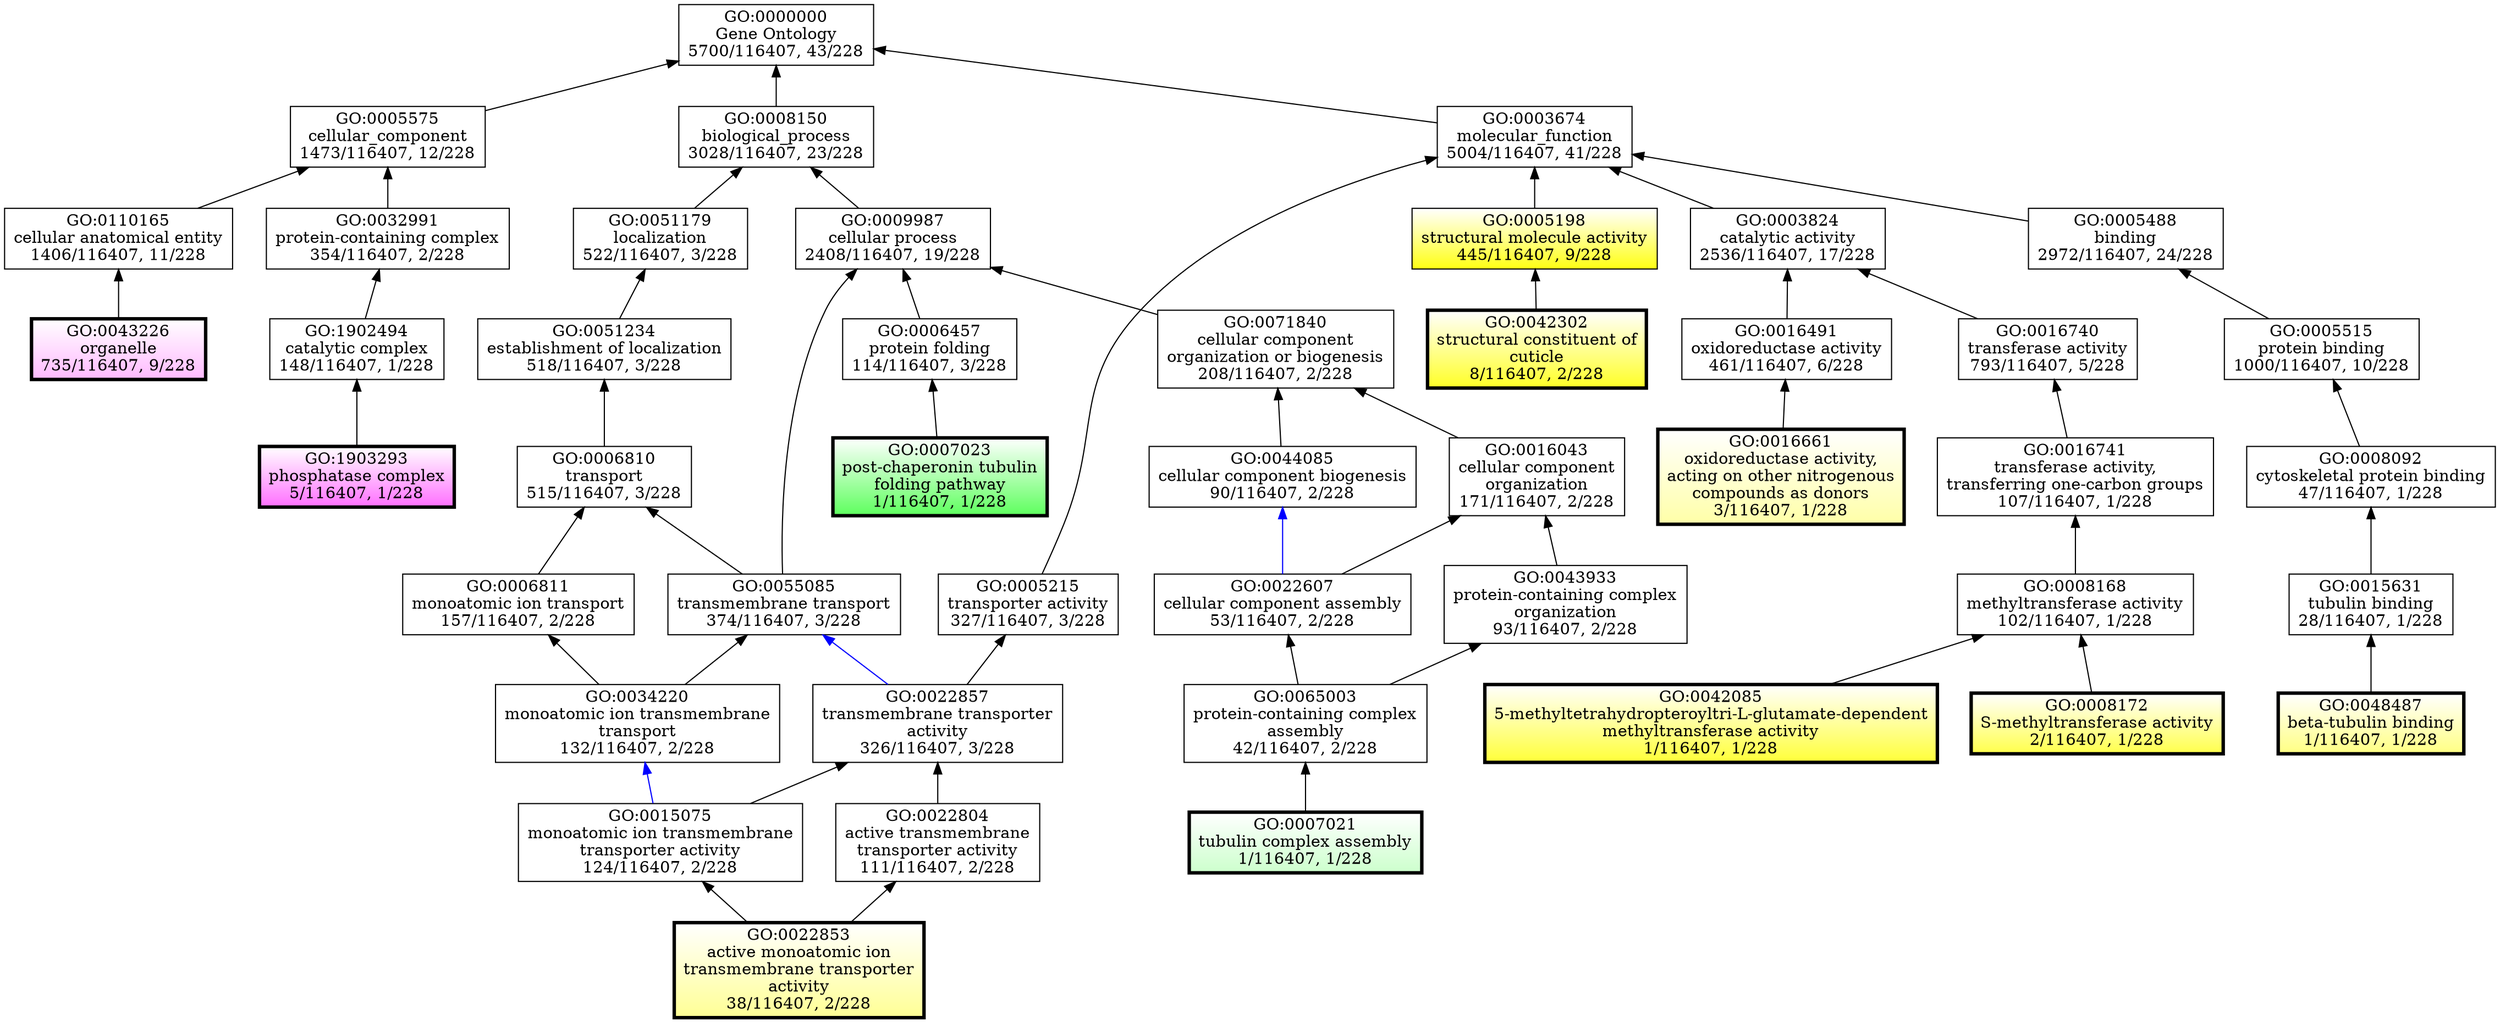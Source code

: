 /* Generated with Ontologizer 2.1 build 20160628-1269 */
digraph G {nodesep=0.4;
GO_0000000[shape="box",label="GO:0000000\nGene Ontology\n5700/116407, 43/228"];
GO_1902494[shape="box",label="GO:1902494\ncatalytic complex\n148/116407, 1/228"];
GO_0009987[shape="box",label="GO:0009987\ncellular process\n2408/116407, 19/228"];
GO_0022853[shape="box",label="GO:0022853\nactive monoatomic ion\ntransmembrane transporter\nactivity\n38/116407, 2/228",gradientangle=270,style="filled,setlinewidth(3)",fillcolor="white:0.166667,0.418182,1.000000"];
GO_0005575[shape="box",label="GO:0005575\ncellular_component\n1473/116407, 12/228"];
GO_0022857[shape="box",label="GO:0022857\ntransmembrane transporter\nactivity\n326/116407, 3/228"];
GO_0005515[shape="box",label="GO:0005515\nprotein binding\n1000/116407, 10/228"];
GO_0005198[shape="box",label="GO:0005198\nstructural molecule activity\n445/116407, 9/228",gradientangle=270,style="filled",fillcolor="white:0.166667,0.927273,1.000000"];
GO_0015631[shape="box",label="GO:0015631\ntubulin binding\n28/116407, 1/228"];
GO_0022607[shape="box",label="GO:0022607\ncellular component assembly\n53/116407, 2/228"];
GO_0022804[shape="box",label="GO:0022804\nactive transmembrane\ntransporter activity\n111/116407, 2/228"];
GO_0110165[shape="box",label="GO:0110165\ncellular anatomical entity\n1406/116407, 11/228"];
GO_0016661[shape="box",label="GO:0016661\noxidoreductase activity,\nacting on other nitrogenous\ncompounds as donors\n3/116407, 1/228",gradientangle=270,style="filled,setlinewidth(3)",fillcolor="white:0.166667,0.345455,1.000000"];
GO_0008150[shape="box",label="GO:0008150\nbiological_process\n3028/116407, 23/228"];
GO_0003674[shape="box",label="GO:0003674\nmolecular_function\n5004/116407, 41/228"];
GO_0006810[shape="box",label="GO:0006810\ntransport\n515/116407, 3/228"];
GO_0043226[shape="box",label="GO:0043226\norganelle\n735/116407, 9/228",gradientangle=270,style="filled,setlinewidth(3)",fillcolor="white:0.833333,0.272727,1.000000"];
GO_0006811[shape="box",label="GO:0006811\nmonoatomic ion transport\n157/116407, 2/228"];
GO_0008092[shape="box",label="GO:0008092\ncytoskeletal protein binding\n47/116407, 1/228"];
GO_0043933[shape="box",label="GO:0043933\nprotein-containing complex\norganization\n93/116407, 2/228"];
GO_0032991[shape="box",label="GO:0032991\nprotein-containing complex\n354/116407, 2/228"];
GO_0005215[shape="box",label="GO:0005215\ntransporter activity\n327/116407, 3/228"];
GO_1903293[shape="box",label="GO:1903293\nphosphatase complex\n5/116407, 1/228",gradientangle=270,style="filled,setlinewidth(3)",fillcolor="white:0.833333,0.563636,1.000000"];
GO_0071840[shape="box",label="GO:0071840\ncellular component\norganization or biogenesis\n208/116407, 2/228"];
GO_0051234[shape="box",label="GO:0051234\nestablishment of localization\n518/116407, 3/228"];
GO_0015075[shape="box",label="GO:0015075\nmonoatomic ion transmembrane\ntransporter activity\n124/116407, 2/228"];
GO_0016740[shape="box",label="GO:0016740\ntransferase activity\n793/116407, 5/228"];
GO_0042085[shape="box",label="GO:0042085\n5-methyltetrahydropteroyltri-L-glutamate-dependent\nmethyltransferase activity\n1/116407, 1/228",gradientangle=270,style="filled,setlinewidth(3)",fillcolor="white:0.166667,0.781818,1.000000"];
GO_0016741[shape="box",label="GO:0016741\ntransferase activity,\ntransferring one-carbon groups\n107/116407, 1/228"];
GO_0048487[shape="box",label="GO:0048487\nbeta-tubulin binding\n1/116407, 1/228",gradientangle=270,style="filled,setlinewidth(3)",fillcolor="white:0.166667,0.490909,1.000000"];
GO_0008168[shape="box",label="GO:0008168\nmethyltransferase activity\n102/116407, 1/228"];
GO_0016491[shape="box",label="GO:0016491\noxidoreductase activity\n461/116407, 6/228"];
GO_0051179[shape="box",label="GO:0051179\nlocalization\n522/116407, 3/228"];
GO_0065003[shape="box",label="GO:0065003\nprotein-containing complex\nassembly\n42/116407, 2/228"];
GO_0016043[shape="box",label="GO:0016043\ncellular component\norganization\n171/116407, 2/228"];
GO_0034220[shape="box",label="GO:0034220\nmonoatomic ion transmembrane\ntransport\n132/116407, 2/228"];
GO_0008172[shape="box",label="GO:0008172\nS-methyltransferase activity\n2/116407, 1/228",gradientangle=270,style="filled,setlinewidth(3)",fillcolor="white:0.166667,0.709091,1.000000"];
GO_0055085[shape="box",label="GO:0055085\ntransmembrane transport\n374/116407, 3/228"];
GO_0007021[shape="box",label="GO:0007021\ntubulin complex assembly\n1/116407, 1/228",gradientangle=270,style="filled,setlinewidth(3)",fillcolor="white:0.333333,0.200000,1.000000"];
GO_0007023[shape="box",label="GO:0007023\npost-chaperonin tubulin\nfolding pathway\n1/116407, 1/228",gradientangle=270,style="filled,setlinewidth(3)",fillcolor="white:0.333333,0.636364,1.000000"];
GO_0003824[shape="box",label="GO:0003824\ncatalytic activity\n2536/116407, 17/228"];
GO_0005488[shape="box",label="GO:0005488\nbinding\n2972/116407, 24/228"];
GO_0044085[shape="box",label="GO:0044085\ncellular component biogenesis\n90/116407, 2/228"];
GO_0006457[shape="box",label="GO:0006457\nprotein folding\n114/116407, 3/228"];
GO_0042302[shape="box",label="GO:0042302\nstructural constituent of\ncuticle\n8/116407, 2/228",gradientangle=270,style="filled,setlinewidth(3)",fillcolor="white:0.166667,0.854545,1.000000"];
GO_0000000 -> GO_0003674[color=black,dir="back",tooltip="molecular_function  Gene Ontology"];

GO_0000000 -> GO_0005575[color=black,dir="back",tooltip="cellular_component  Gene Ontology"];

GO_0000000 -> GO_0008150[color=black,dir="back",tooltip="biological_process  Gene Ontology"];

GO_1902494 -> GO_1903293[color=black,dir="back",tooltip="phosphatase complex is a catalytic complex"];

GO_0009987 -> GO_0071840[color=black,dir="back",tooltip="cellular component organization or biogenesis is a cellular process"];

GO_0009987 -> GO_0006457[color=black,dir="back",tooltip="protein folding is a cellular process"];

GO_0009987 -> GO_0055085[color=black,dir="back",tooltip="transmembrane transport is a cellular process"];

GO_0005575 -> GO_0032991[color=black,dir="back",tooltip="protein-containing complex is a cellular_component"];

GO_0005575 -> GO_0110165[color=black,dir="back",tooltip="cellular anatomical entity is a cellular_component"];

GO_0022857 -> GO_0015075[color=black,dir="back",tooltip="monoatomic ion transmembrane transporter activity is a transmembrane transporter activity"];

GO_0022857 -> GO_0022804[color=black,dir="back",tooltip="active transmembrane transporter activity is a transmembrane transporter activity"];

GO_0005515 -> GO_0008092[color=black,dir="back",tooltip="cytoskeletal protein binding is a protein binding"];

GO_0005198 -> GO_0042302[color=black,dir="back",tooltip="structural constituent of cuticle is a structural molecule activity"];

GO_0015631 -> GO_0048487[color=black,dir="back",tooltip="beta-tubulin binding is a tubulin binding"];

GO_0022607 -> GO_0065003[color=black,dir="back",tooltip="protein-containing complex assembly is a cellular component assembly"];

GO_0022804 -> GO_0022853[color=black,dir="back",tooltip="active monoatomic ion transmembrane transporter activity is a active transmembrane transporter activity"];

GO_0110165 -> GO_0043226[color=black,dir="back",tooltip="organelle is a cellular anatomical entity"];

GO_0008150 -> GO_0009987[color=black,dir="back",tooltip="cellular process is a biological_process"];

GO_0008150 -> GO_0051179[color=black,dir="back",tooltip="localization is a biological_process"];

GO_0003674 -> GO_0003824[color=black,dir="back",tooltip="catalytic activity is a molecular_function"];

GO_0003674 -> GO_0005198[color=black,dir="back",tooltip="structural molecule activity is a molecular_function"];

GO_0003674 -> GO_0005215[color=black,dir="back",tooltip="transporter activity is a molecular_function"];

GO_0003674 -> GO_0005488[color=black,dir="back",tooltip="binding is a molecular_function"];

GO_0006810 -> GO_0006811[color=black,dir="back",tooltip="monoatomic ion transport is a transport"];

GO_0006810 -> GO_0055085[color=black,dir="back",tooltip="transmembrane transport is a transport"];

GO_0006811 -> GO_0034220[color=black,dir="back",tooltip="monoatomic ion transmembrane transport is a monoatomic ion transport"];

GO_0008092 -> GO_0015631[color=black,dir="back",tooltip="tubulin binding is a cytoskeletal protein binding"];

GO_0043933 -> GO_0065003[color=black,dir="back",tooltip="protein-containing complex assembly is a protein-containing complex organization"];

GO_0032991 -> GO_1902494[color=black,dir="back",tooltip="catalytic complex is a protein-containing complex"];

GO_0005215 -> GO_0022857[color=black,dir="back",tooltip="transmembrane transporter activity is a transporter activity"];

GO_0071840 -> GO_0016043[color=black,dir="back",tooltip="cellular component organization is a cellular component organization or biogenesis"];

GO_0071840 -> GO_0044085[color=black,dir="back",tooltip="cellular component biogenesis is a cellular component organization or biogenesis"];

GO_0051234 -> GO_0006810[color=black,dir="back",tooltip="transport is a establishment of localization"];

GO_0015075 -> GO_0022853[color=black,dir="back",tooltip="active monoatomic ion transmembrane transporter activity is a monoatomic ion transmembrane transporter activity"];

GO_0016740 -> GO_0016741[color=black,dir="back",tooltip="transferase activity, transferring one-carbon groups is a transferase activity"];

GO_0016741 -> GO_0008168[color=black,dir="back",tooltip="methyltransferase activity is a transferase activity, transferring one-carbon groups"];

GO_0008168 -> GO_0008172[color=black,dir="back",tooltip="S-methyltransferase activity is a methyltransferase activity"];

GO_0008168 -> GO_0042085[color=black,dir="back",tooltip="5-methyltetrahydropteroyltri-L-glutamate-dependent methyltransferase activity is a methyltransferase activity"];

GO_0016491 -> GO_0016661[color=black,dir="back",tooltip="oxidoreductase activity, acting on other nitrogenous compounds as donors is a oxidoreductase activity"];

GO_0051179 -> GO_0051234[color=black,dir="back",tooltip="establishment of localization is a localization"];

GO_0065003 -> GO_0007021[color=black,dir="back",tooltip="tubulin complex assembly is a protein-containing complex assembly"];

GO_0016043 -> GO_0022607[color=black,dir="back",tooltip="cellular component assembly is a cellular component organization"];

GO_0016043 -> GO_0043933[color=black,dir="back",tooltip="protein-containing complex organization is a cellular component organization"];

GO_0034220 -> GO_0015075[color=blue,dir="back",tooltip="monoatomic ion transmembrane transporter activity is part of monoatomic ion transmembrane transport"];

GO_0055085 -> GO_0022857[color=blue,dir="back",tooltip="transmembrane transporter activity is part of transmembrane transport"];

GO_0055085 -> GO_0034220[color=black,dir="back",tooltip="monoatomic ion transmembrane transport is a transmembrane transport"];

GO_0003824 -> GO_0016491[color=black,dir="back",tooltip="oxidoreductase activity is a catalytic activity"];

GO_0003824 -> GO_0016740[color=black,dir="back",tooltip="transferase activity is a catalytic activity"];

GO_0005488 -> GO_0005515[color=black,dir="back",tooltip="protein binding is a binding"];

GO_0044085 -> GO_0022607[color=blue,dir="back",tooltip="cellular component assembly is part of cellular component biogenesis"];

GO_0006457 -> GO_0007023[color=black,dir="back",tooltip="post-chaperonin tubulin folding pathway is a protein folding"];

}

